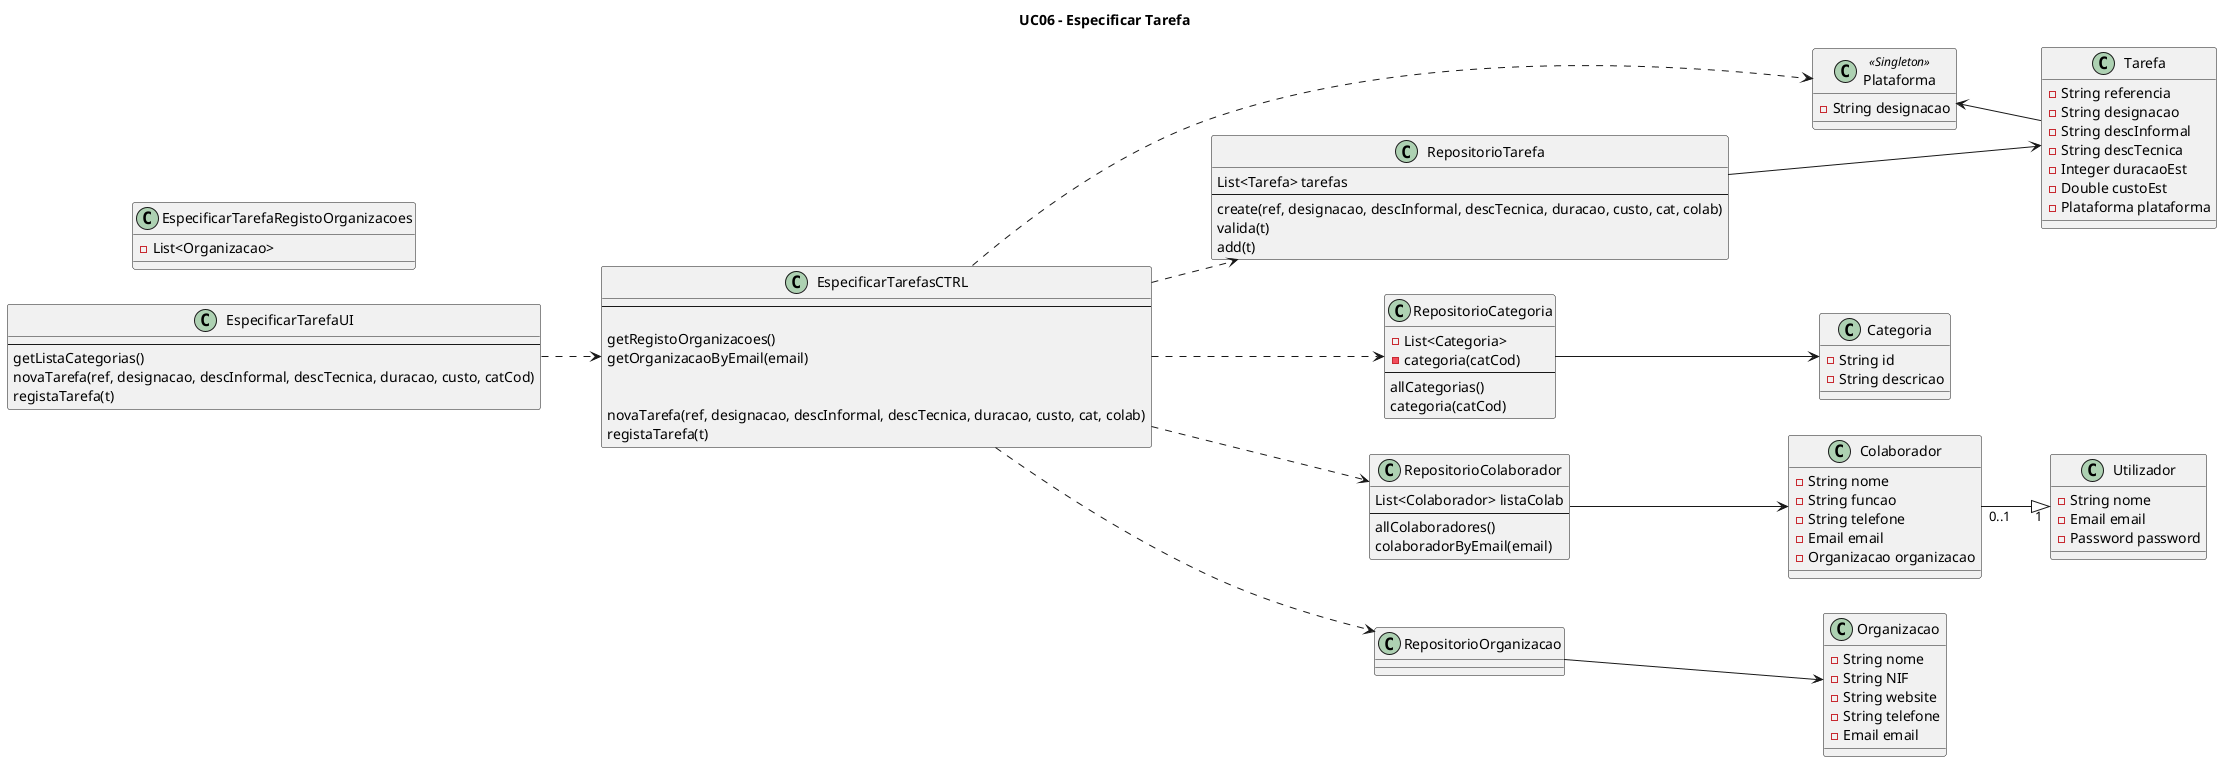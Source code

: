 @startuml

title UC06 - Especificar Tarefa
left to right direction

class Plataforma <<Singleton>> {
    -String designacao
}

class EspecificarTarefaUI {
    --
    getListaCategorias()
    novaTarefa(ref, designacao, descInformal, descTecnica, duracao, custo, catCod)
    registaTarefa(t)
}

class EspecificarTarefasCTRL {
    --
   
    getRegistoOrganizacoes()
    getOrganizacaoByEmail(email)
    

    novaTarefa(ref, designacao, descInformal, descTecnica, duracao, custo, cat, colab)
    registaTarefa(t)
}

class RepositorioTarefa {
    List<Tarefa> tarefas
    --
    create(ref, designacao, descInformal, descTecnica, duracao, custo, cat, colab)
    valida(t)
    add(t)
}

class RepositorioCategoria {
    -List<Categoria>
    -categoria(catCod)
    --
    allCategorias()
    categoria(catCod)
}

class EspecificarTarefaRegistoOrganizacoes {
    -List<Organizacao>
}

class RepositorioColaborador {
    List<Colaborador> listaColab
    --
    allColaboradores()
    colaboradorByEmail(email)
}

class Organizacao {
    -String nome
    -String NIF
    -String website
    -String telefone
    -Email email
}

class Colaborador {
    -String nome
    -String funcao
    -String telefone
    -Email email
    -Organizacao organizacao
}

class Tarefa {
    -String referencia
    -String designacao
    -String descInformal
    -String descTecnica
    -Integer duracaoEst
    -Double custoEst
    -Plataforma plataforma
}

class Utilizador {
    -String nome
    -Email email
    -Password password
}

class Categoria {
    -String id
    -String descricao
}

Colaborador"0..1" --|> "1"Utilizador
EspecificarTarefaUI ..> EspecificarTarefasCTRL
EspecificarTarefasCTRL ..> Plataforma
EspecificarTarefasCTRL ..> RepositorioCategoria
EspecificarTarefasCTRL ..> RepositorioTarefa
EspecificarTarefasCTRL ..> RepositorioOrganizacao
RepositorioOrganizacao --> Organizacao
EspecificarTarefasCTRL ..> RepositorioColaborador
RepositorioColaborador --> Colaborador
RepositorioTarefa ---> Tarefa
RepositorioCategoria --> Categoria
Plataforma <-- Tarefa

@enduml